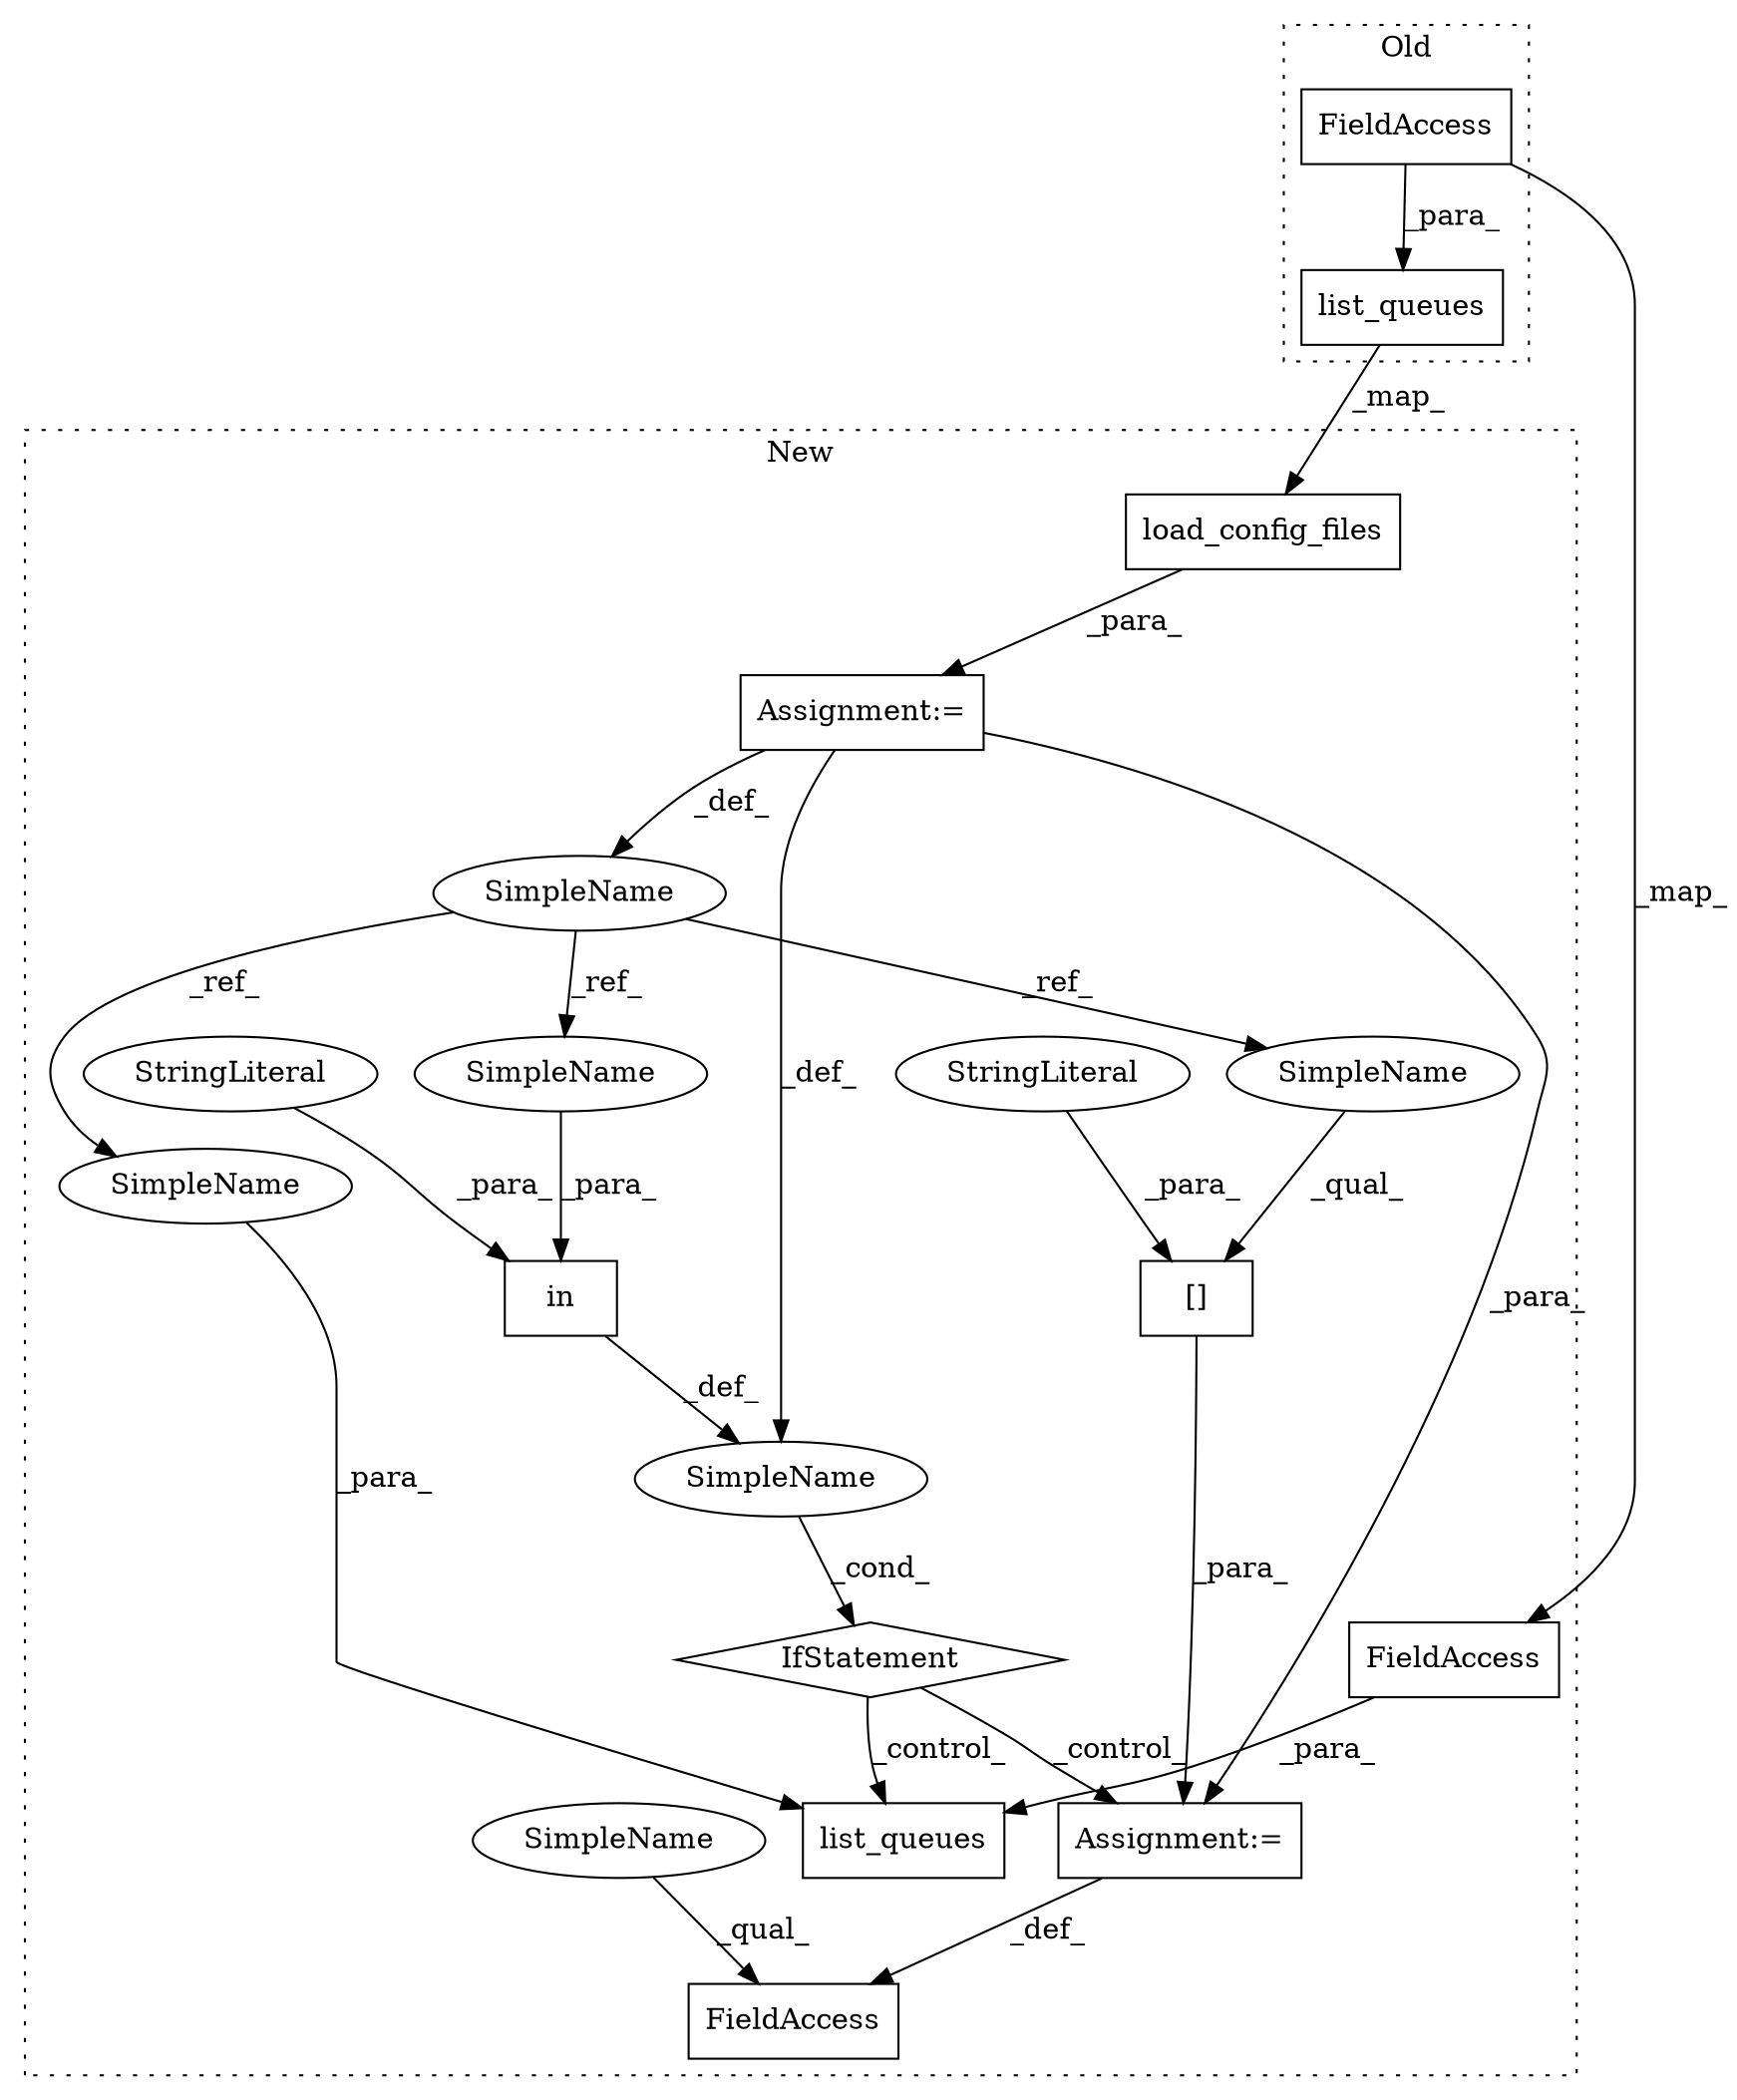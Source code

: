 digraph G {
subgraph cluster0 {
1 [label="list_queues" a="32" s="43491,43529" l="12,1" shape="box"];
13 [label="FieldAccess" a="22" s="43515" l="14" shape="box"];
label = "Old";
style="dotted";
}
subgraph cluster1 {
2 [label="load_config_files" a="32" s="44862,44891" l="18,1" shape="box"];
3 [label="[]" a="2" s="44961,44980" l="4,1" shape="box"];
4 [label="in" a="105" s="44914" l="22" shape="box"];
5 [label="list_queues" a="32" s="45011,45041" l="12,1" shape="box"];
6 [label="SimpleName" a="42" s="44858" l="3" shape="ellipse"];
7 [label="StringLiteral" a="45" s="44965" l="15" shape="ellipse"];
8 [label="StringLiteral" a="45" s="44914" l="15" shape="ellipse"];
9 [label="SimpleName" a="42" s="" l="" shape="ellipse"];
10 [label="IfStatement" a="25" s="44902,44936" l="12,2" shape="diamond"];
11 [label="FieldAccess" a="22" s="44950" l="10" shape="box"];
12 [label="FieldAccess" a="22" s="45027" l="14" shape="box"];
14 [label="Assignment:=" a="7" s="44861" l="1" shape="box"];
15 [label="Assignment:=" a="7" s="44960" l="1" shape="box"];
16 [label="SimpleName" a="42" s="44950" l="4" shape="ellipse"];
17 [label="SimpleName" a="42" s="44961" l="3" shape="ellipse"];
18 [label="SimpleName" a="42" s="44933" l="3" shape="ellipse"];
19 [label="SimpleName" a="42" s="45023" l="3" shape="ellipse"];
label = "New";
style="dotted";
}
1 -> 2 [label="_map_"];
2 -> 14 [label="_para_"];
3 -> 15 [label="_para_"];
4 -> 9 [label="_def_"];
6 -> 18 [label="_ref_"];
6 -> 17 [label="_ref_"];
6 -> 19 [label="_ref_"];
7 -> 3 [label="_para_"];
8 -> 4 [label="_para_"];
9 -> 10 [label="_cond_"];
10 -> 15 [label="_control_"];
10 -> 5 [label="_control_"];
12 -> 5 [label="_para_"];
13 -> 1 [label="_para_"];
13 -> 12 [label="_map_"];
14 -> 15 [label="_para_"];
14 -> 6 [label="_def_"];
14 -> 9 [label="_def_"];
15 -> 11 [label="_def_"];
16 -> 11 [label="_qual_"];
17 -> 3 [label="_qual_"];
18 -> 4 [label="_para_"];
19 -> 5 [label="_para_"];
}